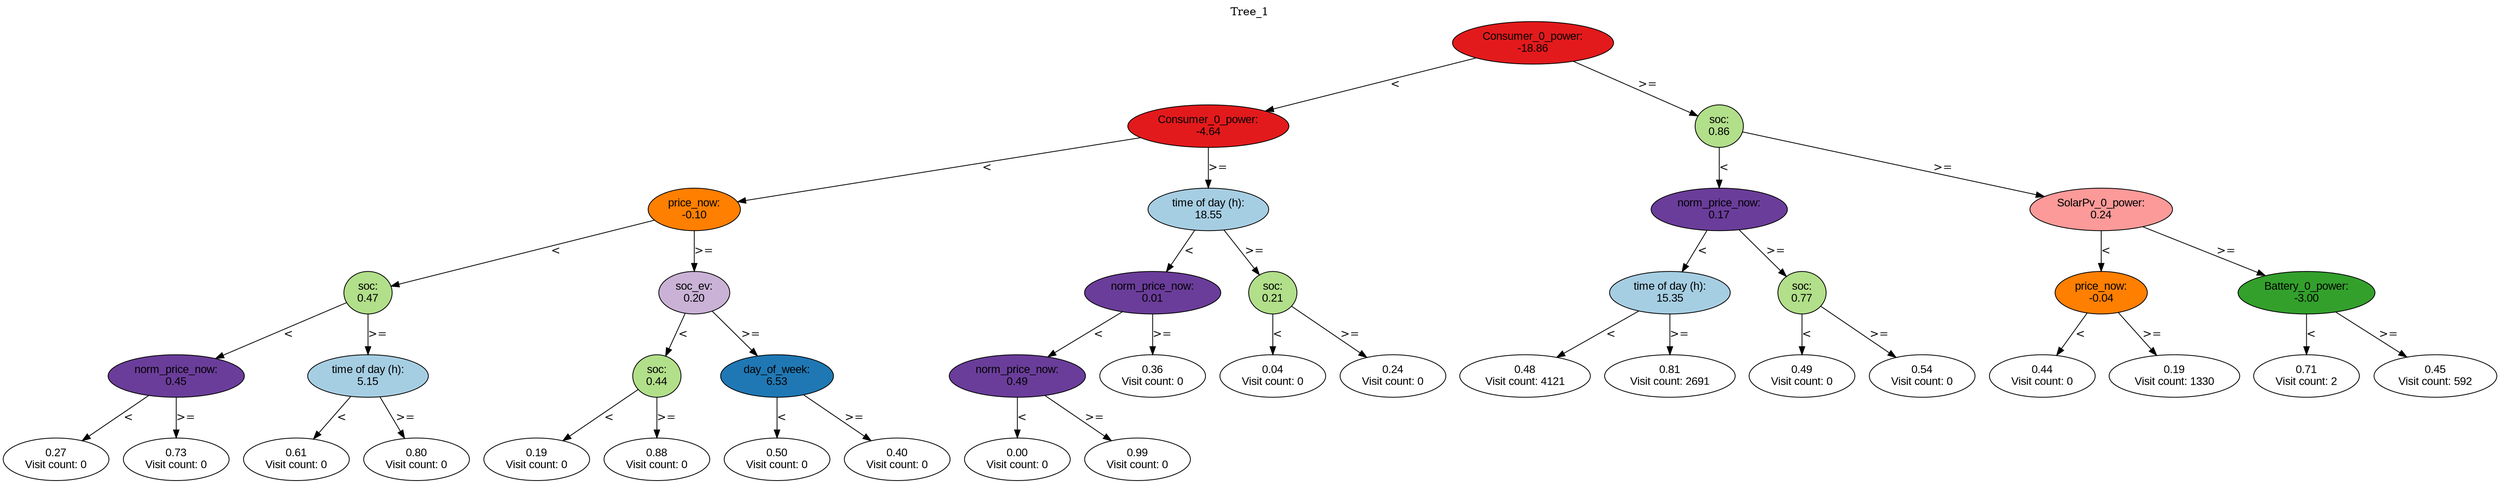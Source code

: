 digraph BST {
    node [fontname="Arial" style=filled colorscheme=paired12];
    0 [ label = "Consumer_0_power:
-18.86" fillcolor=6];
    1 [ label = "Consumer_0_power:
-4.64" fillcolor=6];
    2 [ label = "price_now:
-0.10" fillcolor=8];
    3 [ label = "soc:
0.47" fillcolor=3];
    4 [ label = "norm_price_now:
0.45" fillcolor=10];
    5 [ label = "0.27
Visit count: 0" fillcolor=white];
    6 [ label = "0.73
Visit count: 0" fillcolor=white];
    7 [ label = "time of day (h):
5.15" fillcolor=1];
    8 [ label = "0.61
Visit count: 0" fillcolor=white];
    9 [ label = "0.80
Visit count: 0" fillcolor=white];
    10 [ label = "soc_ev:
0.20" fillcolor=9];
    11 [ label = "soc:
0.44" fillcolor=3];
    12 [ label = "0.19
Visit count: 0" fillcolor=white];
    13 [ label = "0.88
Visit count: 0" fillcolor=white];
    14 [ label = "day_of_week:
6.53" fillcolor=2];
    15 [ label = "0.50
Visit count: 0" fillcolor=white];
    16 [ label = "0.40
Visit count: 0" fillcolor=white];
    17 [ label = "time of day (h):
18.55" fillcolor=1];
    18 [ label = "norm_price_now:
0.01" fillcolor=10];
    19 [ label = "norm_price_now:
0.49" fillcolor=10];
    20 [ label = "0.00
Visit count: 0" fillcolor=white];
    21 [ label = "0.99
Visit count: 0" fillcolor=white];
    22 [ label = "0.36
Visit count: 0" fillcolor=white];
    23 [ label = "soc:
0.21" fillcolor=3];
    24 [ label = "0.04
Visit count: 0" fillcolor=white];
    25 [ label = "0.24
Visit count: 0" fillcolor=white];
    26 [ label = "soc:
0.86" fillcolor=3];
    27 [ label = "norm_price_now:
0.17" fillcolor=10];
    28 [ label = "time of day (h):
15.35" fillcolor=1];
    29 [ label = "0.48
Visit count: 4121" fillcolor=white];
    30 [ label = "0.81
Visit count: 2691" fillcolor=white];
    31 [ label = "soc:
0.77" fillcolor=3];
    32 [ label = "0.49
Visit count: 0" fillcolor=white];
    33 [ label = "0.54
Visit count: 0" fillcolor=white];
    34 [ label = "SolarPv_0_power:
0.24" fillcolor=5];
    35 [ label = "price_now:
-0.04" fillcolor=8];
    36 [ label = "0.44
Visit count: 0" fillcolor=white];
    37 [ label = "0.19
Visit count: 1330" fillcolor=white];
    38 [ label = "Battery_0_power:
-3.00" fillcolor=4];
    39 [ label = "0.71
Visit count: 2" fillcolor=white];
    40 [ label = "0.45
Visit count: 592" fillcolor=white];

    0  -> 1[ label = "<"];
    0  -> 26[ label = ">="];
    1  -> 2[ label = "<"];
    1  -> 17[ label = ">="];
    2  -> 3[ label = "<"];
    2  -> 10[ label = ">="];
    3  -> 4[ label = "<"];
    3  -> 7[ label = ">="];
    4  -> 5[ label = "<"];
    4  -> 6[ label = ">="];
    7  -> 8[ label = "<"];
    7  -> 9[ label = ">="];
    10  -> 11[ label = "<"];
    10  -> 14[ label = ">="];
    11  -> 12[ label = "<"];
    11  -> 13[ label = ">="];
    14  -> 15[ label = "<"];
    14  -> 16[ label = ">="];
    17  -> 18[ label = "<"];
    17  -> 23[ label = ">="];
    18  -> 19[ label = "<"];
    18  -> 22[ label = ">="];
    19  -> 20[ label = "<"];
    19  -> 21[ label = ">="];
    23  -> 24[ label = "<"];
    23  -> 25[ label = ">="];
    26  -> 27[ label = "<"];
    26  -> 34[ label = ">="];
    27  -> 28[ label = "<"];
    27  -> 31[ label = ">="];
    28  -> 29[ label = "<"];
    28  -> 30[ label = ">="];
    31  -> 32[ label = "<"];
    31  -> 33[ label = ">="];
    34  -> 35[ label = "<"];
    34  -> 38[ label = ">="];
    35  -> 36[ label = "<"];
    35  -> 37[ label = ">="];
    38  -> 39[ label = "<"];
    38  -> 40[ label = ">="];

    labelloc="t";
    label="Tree_1";
}